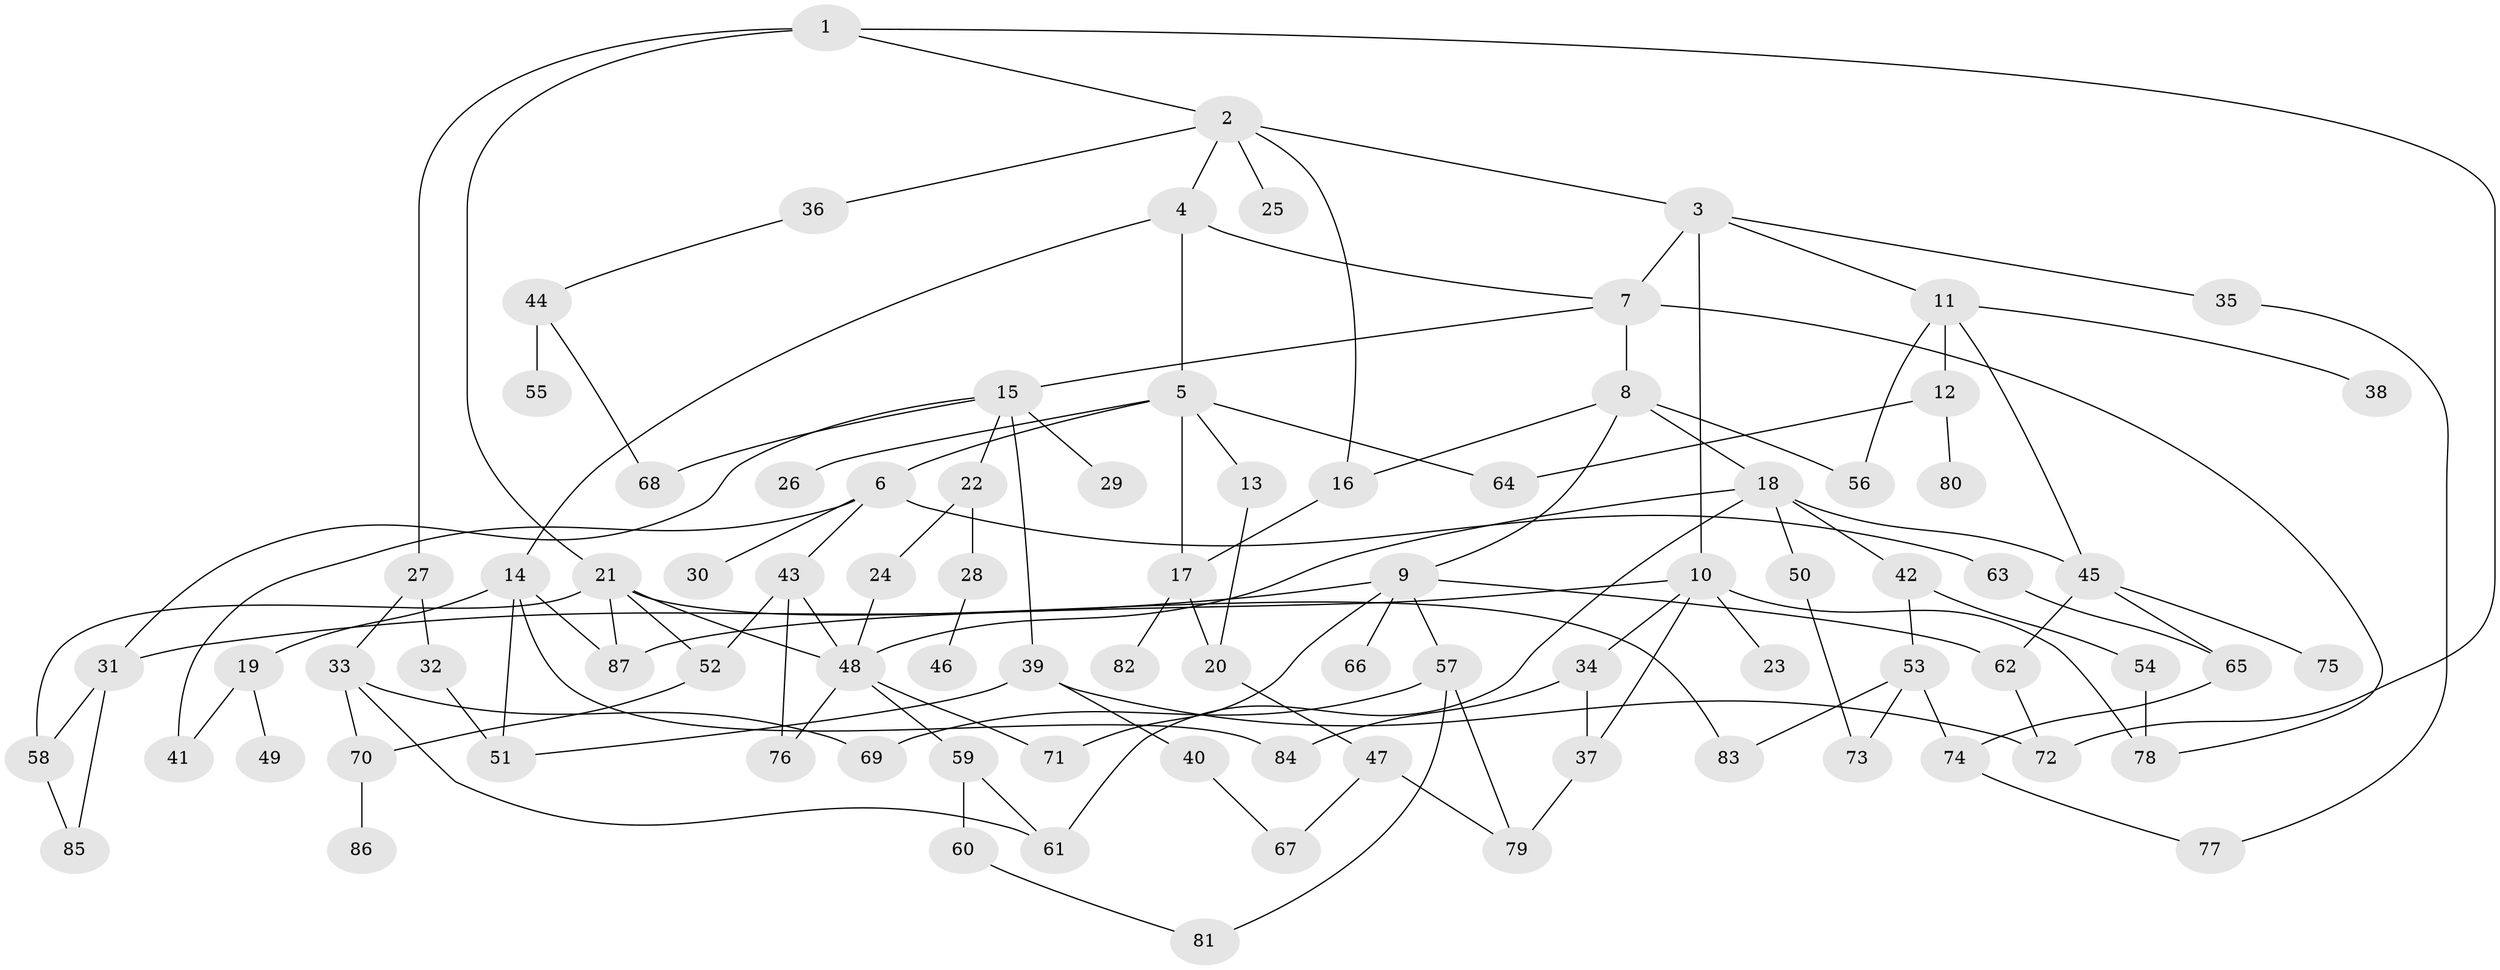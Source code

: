 // coarse degree distribution, {1: 0.46153846153846156, 4: 0.07692307692307693, 2: 0.15384615384615385, 9: 0.038461538461538464, 5: 0.07692307692307693, 3: 0.15384615384615385, 11: 0.038461538461538464}
// Generated by graph-tools (version 1.1) at 2025/44/03/04/25 21:44:58]
// undirected, 87 vertices, 128 edges
graph export_dot {
graph [start="1"]
  node [color=gray90,style=filled];
  1;
  2;
  3;
  4;
  5;
  6;
  7;
  8;
  9;
  10;
  11;
  12;
  13;
  14;
  15;
  16;
  17;
  18;
  19;
  20;
  21;
  22;
  23;
  24;
  25;
  26;
  27;
  28;
  29;
  30;
  31;
  32;
  33;
  34;
  35;
  36;
  37;
  38;
  39;
  40;
  41;
  42;
  43;
  44;
  45;
  46;
  47;
  48;
  49;
  50;
  51;
  52;
  53;
  54;
  55;
  56;
  57;
  58;
  59;
  60;
  61;
  62;
  63;
  64;
  65;
  66;
  67;
  68;
  69;
  70;
  71;
  72;
  73;
  74;
  75;
  76;
  77;
  78;
  79;
  80;
  81;
  82;
  83;
  84;
  85;
  86;
  87;
  1 -- 2;
  1 -- 21;
  1 -- 27;
  1 -- 72;
  2 -- 3;
  2 -- 4;
  2 -- 16;
  2 -- 25;
  2 -- 36;
  3 -- 10;
  3 -- 11;
  3 -- 35;
  3 -- 7;
  4 -- 5;
  4 -- 7;
  4 -- 14;
  5 -- 6;
  5 -- 13;
  5 -- 26;
  5 -- 64;
  5 -- 17;
  6 -- 30;
  6 -- 43;
  6 -- 63;
  6 -- 41;
  7 -- 8;
  7 -- 15;
  7 -- 78;
  8 -- 9;
  8 -- 18;
  8 -- 56;
  8 -- 16;
  9 -- 57;
  9 -- 66;
  9 -- 62;
  9 -- 31;
  9 -- 71;
  10 -- 23;
  10 -- 34;
  10 -- 37;
  10 -- 87;
  10 -- 78;
  11 -- 12;
  11 -- 38;
  11 -- 45;
  11 -- 56;
  12 -- 64;
  12 -- 80;
  13 -- 20;
  14 -- 19;
  14 -- 51;
  14 -- 84;
  14 -- 87;
  15 -- 22;
  15 -- 29;
  15 -- 31;
  15 -- 39;
  15 -- 68;
  16 -- 17;
  17 -- 20;
  17 -- 82;
  18 -- 42;
  18 -- 50;
  18 -- 61;
  18 -- 45;
  18 -- 48;
  19 -- 41;
  19 -- 49;
  20 -- 47;
  21 -- 52;
  21 -- 58;
  21 -- 87;
  21 -- 48;
  21 -- 83;
  22 -- 24;
  22 -- 28;
  24 -- 48;
  27 -- 32;
  27 -- 33;
  28 -- 46;
  31 -- 85;
  31 -- 58;
  32 -- 51;
  33 -- 61;
  33 -- 70;
  33 -- 69;
  34 -- 37;
  34 -- 84;
  35 -- 77;
  36 -- 44;
  37 -- 79;
  39 -- 40;
  39 -- 72;
  39 -- 51;
  40 -- 67;
  42 -- 53;
  42 -- 54;
  43 -- 52;
  43 -- 48;
  43 -- 76;
  44 -- 55;
  44 -- 68;
  45 -- 62;
  45 -- 65;
  45 -- 75;
  47 -- 67;
  47 -- 79;
  48 -- 59;
  48 -- 71;
  48 -- 76;
  50 -- 73;
  52 -- 70;
  53 -- 83;
  53 -- 73;
  53 -- 74;
  54 -- 78;
  57 -- 69;
  57 -- 81;
  57 -- 79;
  58 -- 85;
  59 -- 60;
  59 -- 61;
  60 -- 81;
  62 -- 72;
  63 -- 65;
  65 -- 74;
  70 -- 86;
  74 -- 77;
}
